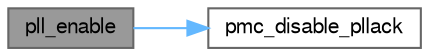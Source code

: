 digraph "pll_enable"
{
 // LATEX_PDF_SIZE
  bgcolor="transparent";
  edge [fontname=FreeSans,fontsize=10,labelfontname=FreeSans,labelfontsize=10];
  node [fontname=FreeSans,fontsize=10,shape=box,height=0.2,width=0.4];
  rankdir="LR";
  Node1 [label="pll_enable",height=0.2,width=0.4,color="gray40", fillcolor="grey60", style="filled", fontcolor="black",tooltip=" "];
  Node1 -> Node2 [color="steelblue1",style="solid"];
  Node2 [label="pmc_disable_pllack",height=0.2,width=0.4,color="grey40", fillcolor="white", style="filled",URL="$group__sam__drivers__pmc__group.html#ga900acad46d606030709e13d0ad5cd524",tooltip="Disable PLLA clock."];
}
